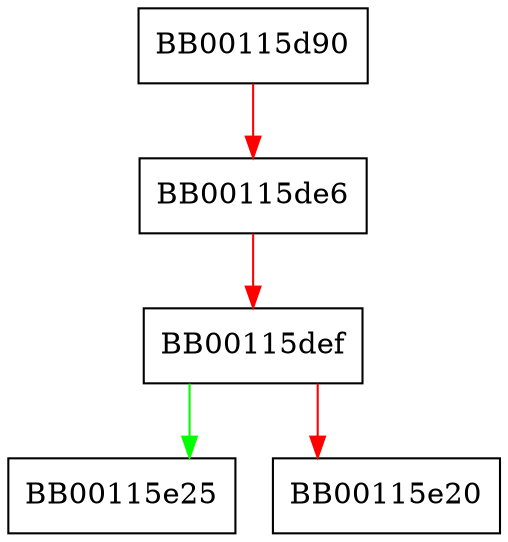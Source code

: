 digraph FUN_00115d90 {
  node [shape="box"];
  graph [splines=ortho];
  BB00115d90 -> BB00115de6 [color="red"];
  BB00115de6 -> BB00115def [color="red"];
  BB00115def -> BB00115e25 [color="green"];
  BB00115def -> BB00115e20 [color="red"];
}